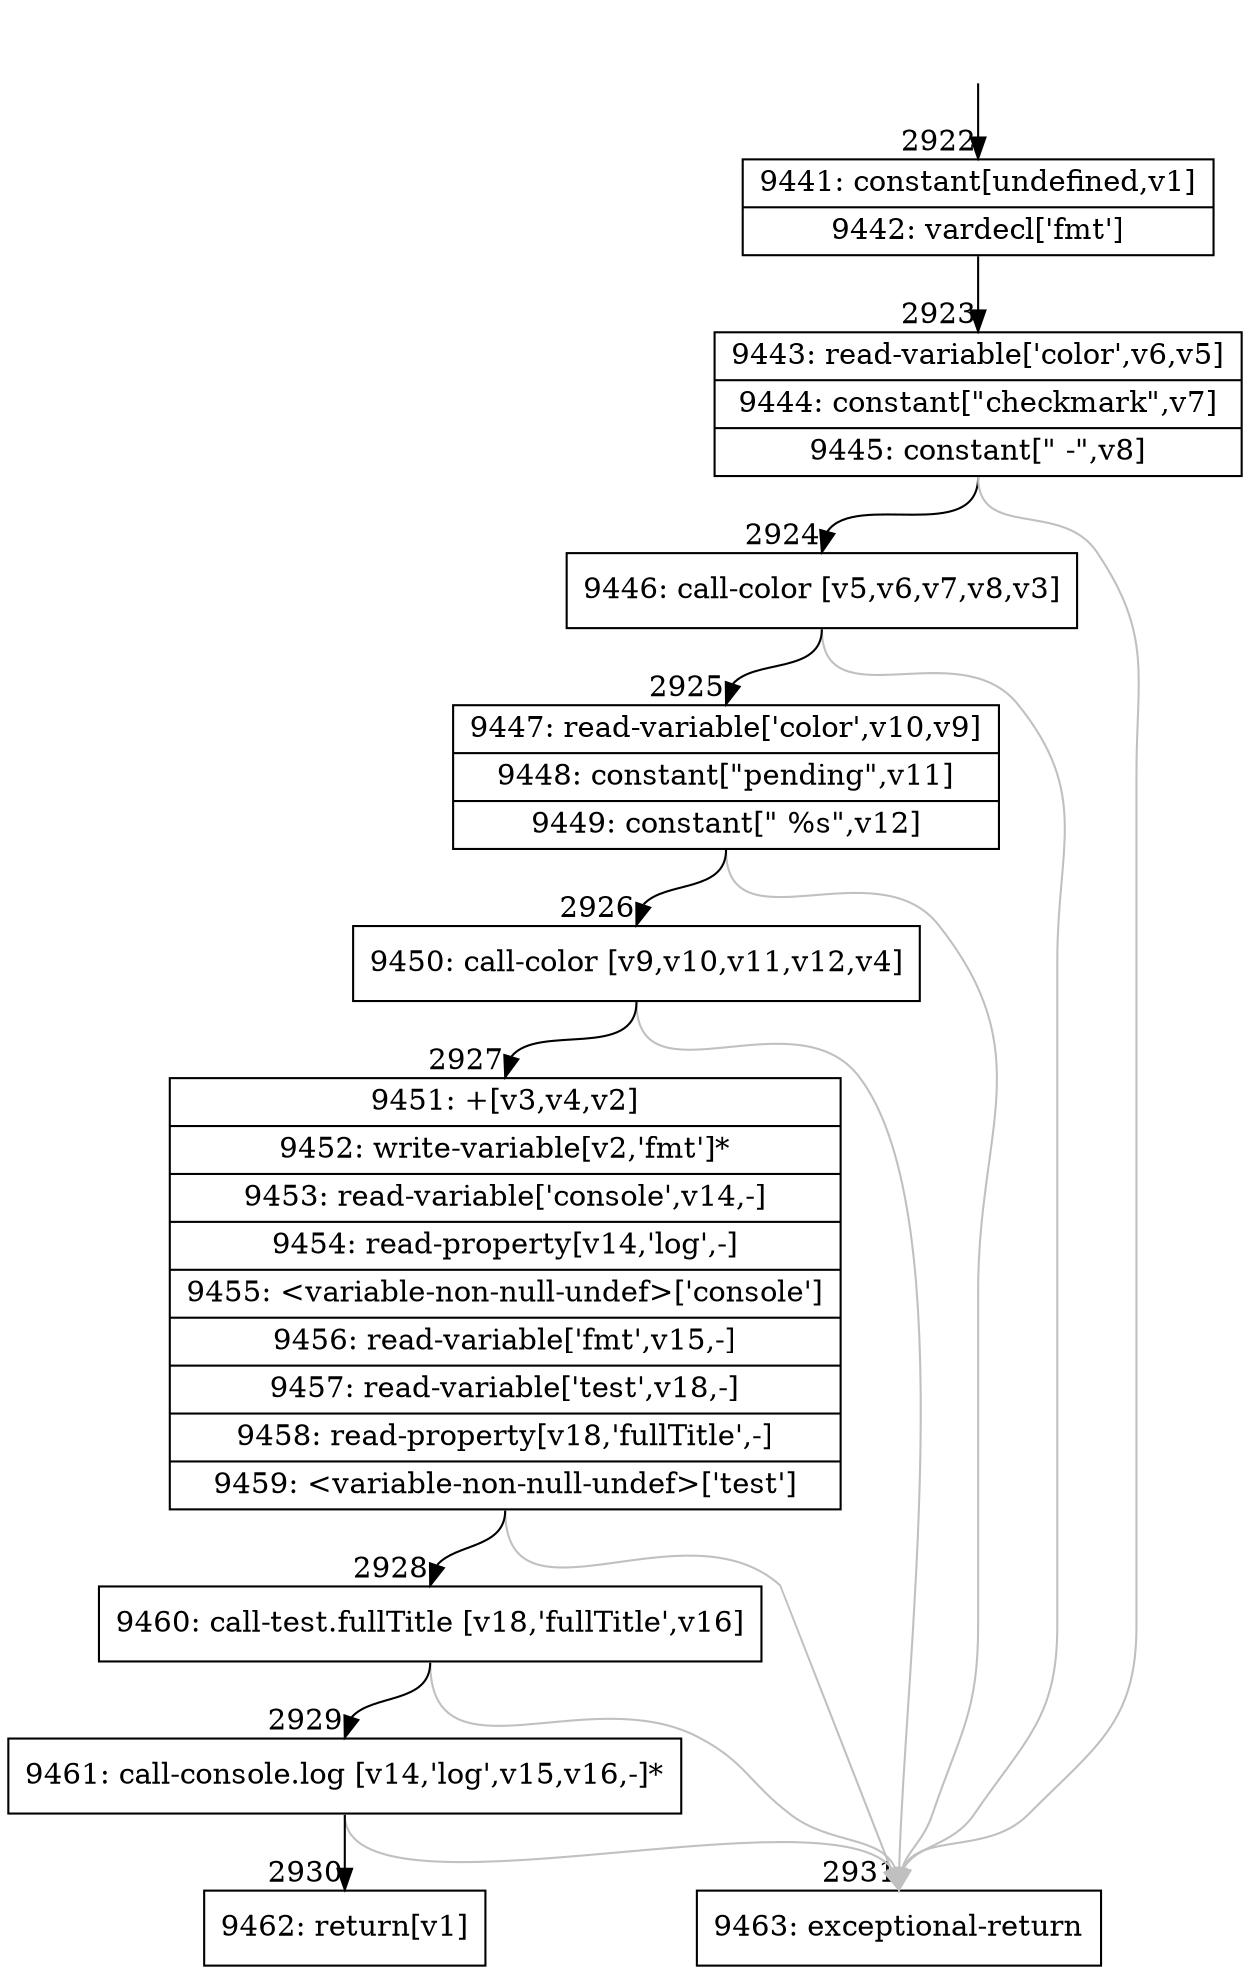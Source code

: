 digraph {
rankdir="TD"
BB_entry259[shape=none,label=""];
BB_entry259 -> BB2922 [tailport=s, headport=n, headlabel="    2922"]
BB2922 [shape=record label="{9441: constant[undefined,v1]|9442: vardecl['fmt']}" ] 
BB2922 -> BB2923 [tailport=s, headport=n, headlabel="      2923"]
BB2923 [shape=record label="{9443: read-variable['color',v6,v5]|9444: constant[\"checkmark\",v7]|9445: constant[\"  -\",v8]}" ] 
BB2923 -> BB2924 [tailport=s, headport=n, headlabel="      2924"]
BB2923 -> BB2931 [tailport=s, headport=n, color=gray, headlabel="      2931"]
BB2924 [shape=record label="{9446: call-color [v5,v6,v7,v8,v3]}" ] 
BB2924 -> BB2925 [tailport=s, headport=n, headlabel="      2925"]
BB2924 -> BB2931 [tailport=s, headport=n, color=gray]
BB2925 [shape=record label="{9447: read-variable['color',v10,v9]|9448: constant[\"pending\",v11]|9449: constant[\" %s\",v12]}" ] 
BB2925 -> BB2926 [tailport=s, headport=n, headlabel="      2926"]
BB2925 -> BB2931 [tailport=s, headport=n, color=gray]
BB2926 [shape=record label="{9450: call-color [v9,v10,v11,v12,v4]}" ] 
BB2926 -> BB2927 [tailport=s, headport=n, headlabel="      2927"]
BB2926 -> BB2931 [tailport=s, headport=n, color=gray]
BB2927 [shape=record label="{9451: +[v3,v4,v2]|9452: write-variable[v2,'fmt']*|9453: read-variable['console',v14,-]|9454: read-property[v14,'log',-]|9455: \<variable-non-null-undef\>['console']|9456: read-variable['fmt',v15,-]|9457: read-variable['test',v18,-]|9458: read-property[v18,'fullTitle',-]|9459: \<variable-non-null-undef\>['test']}" ] 
BB2927 -> BB2928 [tailport=s, headport=n, headlabel="      2928"]
BB2927 -> BB2931 [tailport=s, headport=n, color=gray]
BB2928 [shape=record label="{9460: call-test.fullTitle [v18,'fullTitle',v16]}" ] 
BB2928 -> BB2929 [tailport=s, headport=n, headlabel="      2929"]
BB2928 -> BB2931 [tailport=s, headport=n, color=gray]
BB2929 [shape=record label="{9461: call-console.log [v14,'log',v15,v16,-]*}" ] 
BB2929 -> BB2930 [tailport=s, headport=n, headlabel="      2930"]
BB2929 -> BB2931 [tailport=s, headport=n, color=gray]
BB2930 [shape=record label="{9462: return[v1]}" ] 
BB2931 [shape=record label="{9463: exceptional-return}" ] 
//#$~ 3421
}
